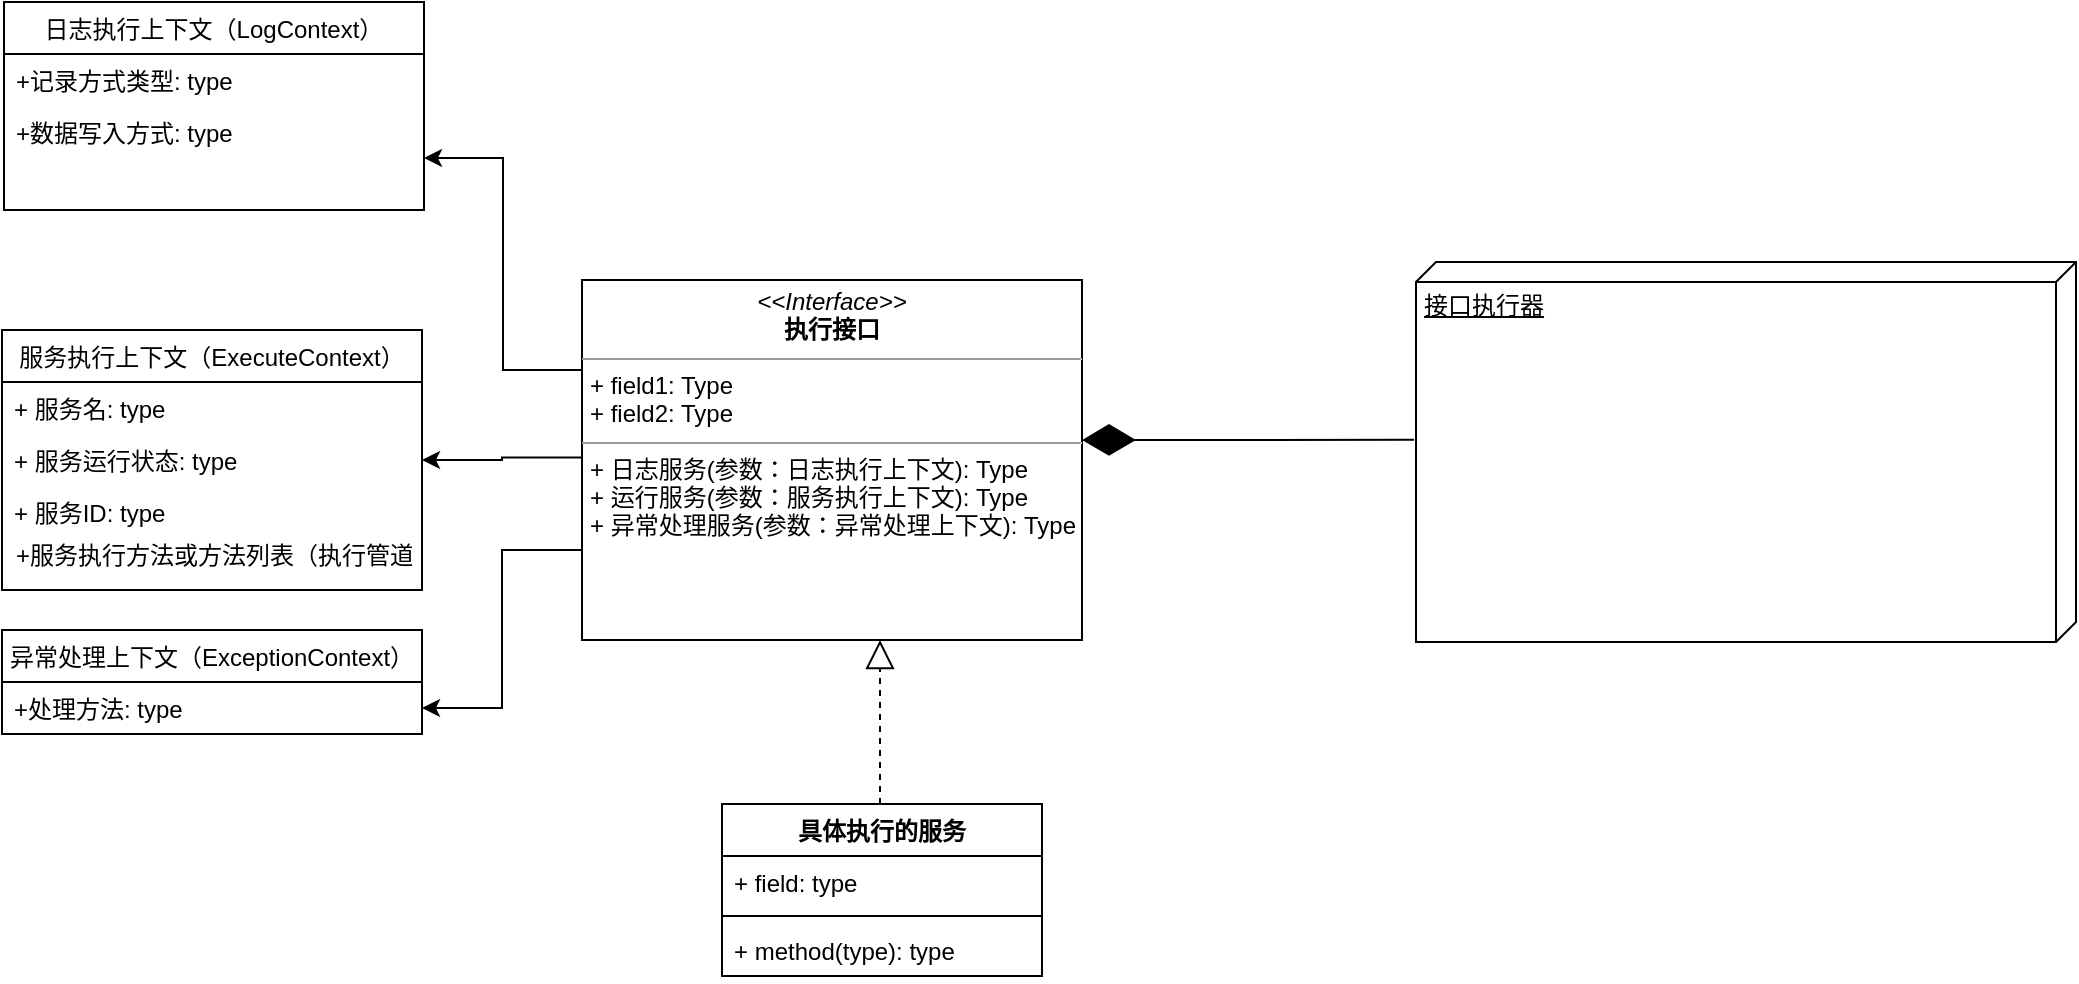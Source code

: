 <mxfile version="10.4.9" type="github"><diagram name="方案1类图" id="b5b7bab2-c9e2-2cf4-8b2a-24fd1a2a6d21"><mxGraphModel dx="1394" dy="776" grid="1" gridSize="10" guides="1" tooltips="1" connect="1" arrows="1" fold="1" page="1" pageScale="1" pageWidth="827" pageHeight="1169" background="#ffffff" math="0" shadow="0"><root><mxCell id="0"/><mxCell id="1" parent="0"/><mxCell id="WWWiezz3POQdAsXLjLTP-1" value="具体执行的服务" style="swimlane;fontStyle=1;align=center;verticalAlign=top;childLayout=stackLayout;horizontal=1;startSize=26;horizontalStack=0;resizeParent=1;resizeParentMax=0;resizeLast=0;collapsible=1;marginBottom=0;" parent="1" vertex="1"><mxGeometry x="440" y="632" width="160" height="86" as="geometry"/></mxCell><mxCell id="WWWiezz3POQdAsXLjLTP-2" value="+ field: type" style="text;strokeColor=none;fillColor=none;align=left;verticalAlign=top;spacingLeft=4;spacingRight=4;overflow=hidden;rotatable=0;points=[[0,0.5],[1,0.5]];portConstraint=eastwest;" parent="WWWiezz3POQdAsXLjLTP-1" vertex="1"><mxGeometry y="26" width="160" height="26" as="geometry"/></mxCell><mxCell id="WWWiezz3POQdAsXLjLTP-3" value="" style="line;strokeWidth=1;fillColor=none;align=left;verticalAlign=middle;spacingTop=-1;spacingLeft=3;spacingRight=3;rotatable=0;labelPosition=right;points=[];portConstraint=eastwest;" parent="WWWiezz3POQdAsXLjLTP-1" vertex="1"><mxGeometry y="52" width="160" height="8" as="geometry"/></mxCell><mxCell id="WWWiezz3POQdAsXLjLTP-4" value="+ method(type): type" style="text;strokeColor=none;fillColor=none;align=left;verticalAlign=top;spacingLeft=4;spacingRight=4;overflow=hidden;rotatable=0;points=[[0,0.5],[1,0.5]];portConstraint=eastwest;" parent="WWWiezz3POQdAsXLjLTP-1" vertex="1"><mxGeometry y="60" width="160" height="26" as="geometry"/></mxCell><mxCell id="WWWiezz3POQdAsXLjLTP-28" style="edgeStyle=orthogonalEdgeStyle;rounded=0;orthogonalLoop=1;jettySize=auto;html=1;exitX=0;exitY=0.493;exitDx=0;exitDy=0;exitPerimeter=0;entryX=1;entryY=0.5;entryDx=0;entryDy=0;" parent="1" source="WWWiezz3POQdAsXLjLTP-15" target="WWWiezz3POQdAsXLjLTP-24" edge="1"><mxGeometry relative="1" as="geometry"><mxPoint x="332" y="439" as="targetPoint"/></mxGeometry></mxCell><mxCell id="Fqk_gnhY72M3D8I3S-18-2" style="edgeStyle=orthogonalEdgeStyle;rounded=0;orthogonalLoop=1;jettySize=auto;html=1;exitX=0;exitY=0.25;exitDx=0;exitDy=0;entryX=1;entryY=0.5;entryDx=0;entryDy=0;" parent="1" source="WWWiezz3POQdAsXLjLTP-15" target="XfUBxylxQa4Gb2uKX-Ug-10" edge="1"><mxGeometry relative="1" as="geometry"/></mxCell><mxCell id="Fqk_gnhY72M3D8I3S-18-3" style="edgeStyle=orthogonalEdgeStyle;rounded=0;orthogonalLoop=1;jettySize=auto;html=1;exitX=0;exitY=0.75;exitDx=0;exitDy=0;entryX=1;entryY=0.5;entryDx=0;entryDy=0;" parent="1" source="WWWiezz3POQdAsXLjLTP-15" target="XfUBxylxQa4Gb2uKX-Ug-4" edge="1"><mxGeometry relative="1" as="geometry"/></mxCell><mxCell id="WWWiezz3POQdAsXLjLTP-15" value="&lt;p style=&quot;margin: 0px ; margin-top: 4px ; text-align: center&quot;&gt;&lt;i&gt;&amp;lt;&amp;lt;Interface&amp;gt;&amp;gt;&lt;/i&gt;&lt;br&gt;&lt;b&gt;执行接口&lt;/b&gt;&lt;br&gt;&lt;/p&gt;&lt;hr size=&quot;1&quot;&gt;&lt;p style=&quot;margin: 0px ; margin-left: 4px&quot;&gt;+ field1: Type&lt;br&gt;+ field2: Type&lt;/p&gt;&lt;hr size=&quot;1&quot;&gt;&lt;p style=&quot;margin: 0px ; margin-left: 4px&quot;&gt;+ 日志服务(参数：日志执行上下文): Type&lt;br&gt;+ 运行服务(参数：服务执行上下文): Type&lt;/p&gt;&lt;p style=&quot;margin: 0px ; margin-left: 4px&quot;&gt;+ 异常处理服务(参数：异常处理上下文): Type&lt;br&gt;&lt;/p&gt;" style="verticalAlign=top;align=left;overflow=fill;fontSize=12;fontFamily=Helvetica;html=1;" parent="1" vertex="1"><mxGeometry x="370" y="370" width="250" height="180" as="geometry"/></mxCell><mxCell id="WWWiezz3POQdAsXLjLTP-16" value="接口执行器" style="verticalAlign=top;align=left;spacingTop=8;spacingLeft=2;spacingRight=12;shape=cube;size=10;direction=south;fontStyle=4;html=1;" parent="1" vertex="1"><mxGeometry x="787" y="361" width="330" height="190" as="geometry"/></mxCell><mxCell id="WWWiezz3POQdAsXLjLTP-17" value="" style="endArrow=block;dashed=1;endFill=0;endSize=12;html=1;" parent="1" edge="1"><mxGeometry width="160" relative="1" as="geometry"><mxPoint x="519" y="632" as="sourcePoint"/><mxPoint x="519" y="550" as="targetPoint"/></mxGeometry></mxCell><mxCell id="WWWiezz3POQdAsXLjLTP-19" value="" style="endArrow=diamondThin;endFill=1;endSize=24;html=1;exitX=0.468;exitY=1.003;exitDx=0;exitDy=0;exitPerimeter=0;" parent="1" source="WWWiezz3POQdAsXLjLTP-16" edge="1"><mxGeometry width="160" relative="1" as="geometry"><mxPoint x="780" y="450" as="sourcePoint"/><mxPoint x="620" y="450" as="targetPoint"/></mxGeometry></mxCell><mxCell id="WWWiezz3POQdAsXLjLTP-22" value="服务执行上下文（ExecuteContext）" style="swimlane;fontStyle=0;childLayout=stackLayout;horizontal=1;startSize=26;fillColor=none;horizontalStack=0;resizeParent=1;resizeParentMax=0;resizeLast=0;collapsible=1;marginBottom=0;" parent="1" vertex="1"><mxGeometry x="80" y="395" width="210" height="130" as="geometry"/></mxCell><mxCell id="WWWiezz3POQdAsXLjLTP-23" value="+ 服务名: type" style="text;strokeColor=none;fillColor=none;align=left;verticalAlign=top;spacingLeft=4;spacingRight=4;overflow=hidden;rotatable=0;points=[[0,0.5],[1,0.5]];portConstraint=eastwest;" parent="WWWiezz3POQdAsXLjLTP-22" vertex="1"><mxGeometry y="26" width="210" height="26" as="geometry"/></mxCell><mxCell id="WWWiezz3POQdAsXLjLTP-24" value="+ 服务运行状态: type" style="text;strokeColor=none;fillColor=none;align=left;verticalAlign=top;spacingLeft=4;spacingRight=4;overflow=hidden;rotatable=0;points=[[0,0.5],[1,0.5]];portConstraint=eastwest;" parent="WWWiezz3POQdAsXLjLTP-22" vertex="1"><mxGeometry y="52" width="210" height="26" as="geometry"/></mxCell><mxCell id="WWWiezz3POQdAsXLjLTP-25" value="+ 服务ID: type" style="text;strokeColor=none;fillColor=none;align=left;verticalAlign=top;spacingLeft=4;spacingRight=4;overflow=hidden;rotatable=0;points=[[0,0.5],[1,0.5]];portConstraint=eastwest;" parent="WWWiezz3POQdAsXLjLTP-22" vertex="1"><mxGeometry y="78" width="210" height="52" as="geometry"/></mxCell><mxCell id="WWWiezz3POQdAsXLjLTP-26" value="+服务执行方法或方法列表（执行管道）" style="text;strokeColor=none;fillColor=none;align=left;verticalAlign=top;spacingLeft=4;spacingRight=4;overflow=hidden;rotatable=0;points=[[0,0.5],[1,0.5]];portConstraint=eastwest;" parent="1" vertex="1"><mxGeometry x="81" y="494" width="209" height="26" as="geometry"/></mxCell><mxCell id="XfUBxylxQa4Gb2uKX-Ug-3" value="异常处理上下文（ExceptionContext）" style="swimlane;fontStyle=0;childLayout=stackLayout;horizontal=1;startSize=26;fillColor=none;horizontalStack=0;resizeParent=1;resizeParentMax=0;resizeLast=0;collapsible=1;marginBottom=0;" parent="1" vertex="1"><mxGeometry x="80" y="545" width="210" height="52" as="geometry"/></mxCell><mxCell id="XfUBxylxQa4Gb2uKX-Ug-4" value="+处理方法: type" style="text;strokeColor=none;fillColor=none;align=left;verticalAlign=top;spacingLeft=4;spacingRight=4;overflow=hidden;rotatable=0;points=[[0,0.5],[1,0.5]];portConstraint=eastwest;" parent="XfUBxylxQa4Gb2uKX-Ug-3" vertex="1"><mxGeometry y="26" width="210" height="26" as="geometry"/></mxCell><mxCell id="XfUBxylxQa4Gb2uKX-Ug-7" value="日志执行上下文（LogContext）" style="swimlane;fontStyle=0;childLayout=stackLayout;horizontal=1;startSize=26;fillColor=none;horizontalStack=0;resizeParent=1;resizeParentMax=0;resizeLast=0;collapsible=1;marginBottom=0;" parent="1" vertex="1"><mxGeometry x="81" y="231" width="210" height="104" as="geometry"/></mxCell><mxCell id="XfUBxylxQa4Gb2uKX-Ug-8" value="+记录方式类型: type" style="text;strokeColor=none;fillColor=none;align=left;verticalAlign=top;spacingLeft=4;spacingRight=4;overflow=hidden;rotatable=0;points=[[0,0.5],[1,0.5]];portConstraint=eastwest;" parent="XfUBxylxQa4Gb2uKX-Ug-7" vertex="1"><mxGeometry y="26" width="210" height="26" as="geometry"/></mxCell><mxCell id="XfUBxylxQa4Gb2uKX-Ug-10" value="+数据写入方式: type" style="text;strokeColor=none;fillColor=none;align=left;verticalAlign=top;spacingLeft=4;spacingRight=4;overflow=hidden;rotatable=0;points=[[0,0.5],[1,0.5]];portConstraint=eastwest;" parent="XfUBxylxQa4Gb2uKX-Ug-7" vertex="1"><mxGeometry y="52" width="210" height="52" as="geometry"/></mxCell></root></mxGraphModel></diagram><diagram id="5Qp0_LJoLCFFOFFTrt0b" name="方案1执行流程图"><mxGraphModel dx="1394" dy="776" grid="1" gridSize="10" guides="1" tooltips="1" connect="1" arrows="1" fold="1" page="1" pageScale="1" pageWidth="1169" pageHeight="1654" math="0" shadow="0"><root><mxCell id="H13Ft3NSg1KQs9B8yKnd-0"/><mxCell id="H13Ft3NSg1KQs9B8yKnd-1" parent="H13Ft3NSg1KQs9B8yKnd-0"/><mxCell id="H13Ft3NSg1KQs9B8yKnd-8" style="edgeStyle=orthogonalEdgeStyle;rounded=0;orthogonalLoop=1;jettySize=auto;html=1;entryX=0.5;entryY=0;entryDx=0;entryDy=0;" parent="H13Ft3NSg1KQs9B8yKnd-1" source="H13Ft3NSg1KQs9B8yKnd-5" target="H13Ft3NSg1KQs9B8yKnd-6" edge="1"><mxGeometry relative="1" as="geometry"/></mxCell><mxCell id="H13Ft3NSg1KQs9B8yKnd-5" value="开始" style="ellipse;whiteSpace=wrap;html=1;" parent="H13Ft3NSg1KQs9B8yKnd-1" vertex="1"><mxGeometry x="165" y="50" width="120" height="80" as="geometry"/></mxCell><mxCell id="H13Ft3NSg1KQs9B8yKnd-9" style="edgeStyle=orthogonalEdgeStyle;rounded=0;orthogonalLoop=1;jettySize=auto;html=1;exitX=0.5;exitY=1;exitDx=0;exitDy=0;entryX=0.5;entryY=0;entryDx=0;entryDy=0;" parent="H13Ft3NSg1KQs9B8yKnd-1" source="H13Ft3NSg1KQs9B8yKnd-6" target="H13Ft3NSg1KQs9B8yKnd-7" edge="1"><mxGeometry relative="1" as="geometry"/></mxCell><mxCell id="H13Ft3NSg1KQs9B8yKnd-6" value="执行器加载实现了特定接口的Dll" style="rounded=0;whiteSpace=wrap;html=1;" parent="H13Ft3NSg1KQs9B8yKnd-1" vertex="1"><mxGeometry x="150" y="180" width="150" height="70" as="geometry"/></mxCell><mxCell id="5qLwmpgC-0NkqhxrkFpq-1" value="" style="edgeStyle=orthogonalEdgeStyle;rounded=0;orthogonalLoop=1;jettySize=auto;html=1;" parent="H13Ft3NSg1KQs9B8yKnd-1" source="H13Ft3NSg1KQs9B8yKnd-7" target="5qLwmpgC-0NkqhxrkFpq-0" edge="1"><mxGeometry relative="1" as="geometry"/></mxCell><mxCell id="H13Ft3NSg1KQs9B8yKnd-7" value="执行器将实现的接口添加到接口列表中" style="rounded=0;whiteSpace=wrap;html=1;" parent="H13Ft3NSg1KQs9B8yKnd-1" vertex="1"><mxGeometry x="150" y="280" width="150" height="70" as="geometry"/></mxCell><mxCell id="hGAE_Y1XhGj11P3FWohz-1" value="" style="edgeStyle=orthogonalEdgeStyle;rounded=0;orthogonalLoop=1;jettySize=auto;html=1;" edge="1" parent="H13Ft3NSg1KQs9B8yKnd-1" source="5qLwmpgC-0NkqhxrkFpq-0" target="hGAE_Y1XhGj11P3FWohz-0"><mxGeometry relative="1" as="geometry"/></mxCell><mxCell id="5qLwmpgC-0NkqhxrkFpq-0" value="读取接口列表" style="rounded=0;whiteSpace=wrap;html=1;" parent="H13Ft3NSg1KQs9B8yKnd-1" vertex="1"><mxGeometry x="150" y="430" width="150" height="70" as="geometry"/></mxCell><mxCell id="hGAE_Y1XhGj11P3FWohz-0" value="分别创建对应的dll的应用程序域" style="rounded=0;whiteSpace=wrap;html=1;" vertex="1" parent="H13Ft3NSg1KQs9B8yKnd-1"><mxGeometry x="150" y="580" width="150" height="70" as="geometry"/></mxCell></root></mxGraphModel></diagram><diagram id="o9VIAVIkQMvLfz9V-8Jw" name="方案2（监控服务的设计）"><mxGraphModel dx="1394" dy="776" grid="1" gridSize="10" guides="1" tooltips="1" connect="1" arrows="1" fold="1" page="1" pageScale="1" pageWidth="1169" pageHeight="1654" math="0" shadow="0"><root><mxCell id="p6vmnED5ZJplJhz6tNT_-0"/><mxCell id="p6vmnED5ZJplJhz6tNT_-1" parent="p6vmnED5ZJplJhz6tNT_-0"/><mxCell id="p6vmnED5ZJplJhz6tNT_-2" value="Winform展示层（或者web展示层）" style="rounded=0;whiteSpace=wrap;html=1;" vertex="1" parent="p6vmnED5ZJplJhz6tNT_-1"><mxGeometry x="180" y="220" width="580" height="70" as="geometry"/></mxCell><mxCell id="p6vmnED5ZJplJhz6tNT_-3" value="配置管理模块" style="rounded=0;whiteSpace=wrap;html=1;direction=south;" vertex="1" parent="p6vmnED5ZJplJhz6tNT_-1"><mxGeometry x="180" y="290" width="170" height="120" as="geometry"/></mxCell><mxCell id="p6vmnED5ZJplJhz6tNT_-4" value="执行服务管理模块" style="rounded=0;whiteSpace=wrap;html=1;direction=south;" vertex="1" parent="p6vmnED5ZJplJhz6tNT_-1"><mxGeometry x="350" y="290" width="130" height="120" as="geometry"/></mxCell><mxCell id="p6vmnED5ZJplJhz6tNT_-5" value="通讯模块（后续实现）" style="rounded=0;whiteSpace=wrap;html=1;direction=south;horizontal=0;" vertex="1" parent="p6vmnED5ZJplJhz6tNT_-1"><mxGeometry x="600" y="290" width="80" height="290" as="geometry"/></mxCell><mxCell id="p6vmnED5ZJplJhz6tNT_-14" value="接口服务（后续实现）" style="rounded=0;whiteSpace=wrap;html=1;direction=south;align=center;horizontal=0;" vertex="1" parent="p6vmnED5ZJplJhz6tNT_-1"><mxGeometry x="680" y="290" width="80" height="290" as="geometry"/></mxCell><mxCell id="p6vmnED5ZJplJhz6tNT_-11" value="" style="rounded=1;whiteSpace=wrap;html=1;" vertex="1" parent="p6vmnED5ZJplJhz6tNT_-1"><mxGeometry x="180" y="420" width="420" height="160" as="geometry"/></mxCell><mxCell id="p6vmnED5ZJplJhz6tNT_-12" value="配置数据" style="rounded=0;whiteSpace=wrap;html=1;" vertex="1" parent="p6vmnED5ZJplJhz6tNT_-1"><mxGeometry x="207.5" y="460" width="115" height="60" as="geometry"/></mxCell><mxCell id="p6vmnED5ZJplJhz6tNT_-13" value="服务运行数据" style="rounded=0;whiteSpace=wrap;html=1;" vertex="1" parent="p6vmnED5ZJplJhz6tNT_-1"><mxGeometry x="350" y="460" width="120" height="60" as="geometry"/></mxCell><mxCell id="p6vmnED5ZJplJhz6tNT_-16" value="运行分析模块" style="rounded=0;whiteSpace=wrap;html=1;direction=south;" vertex="1" parent="p6vmnED5ZJplJhz6tNT_-1"><mxGeometry x="480" y="290" width="120" height="120" as="geometry"/></mxCell><mxCell id="p6vmnED5ZJplJhz6tNT_-17" value="日志数据" style="rounded=0;whiteSpace=wrap;html=1;" vertex="1" parent="p6vmnED5ZJplJhz6tNT_-1"><mxGeometry x="490" y="460" width="100" height="60" as="geometry"/></mxCell></root></mxGraphModel></diagram></mxfile>